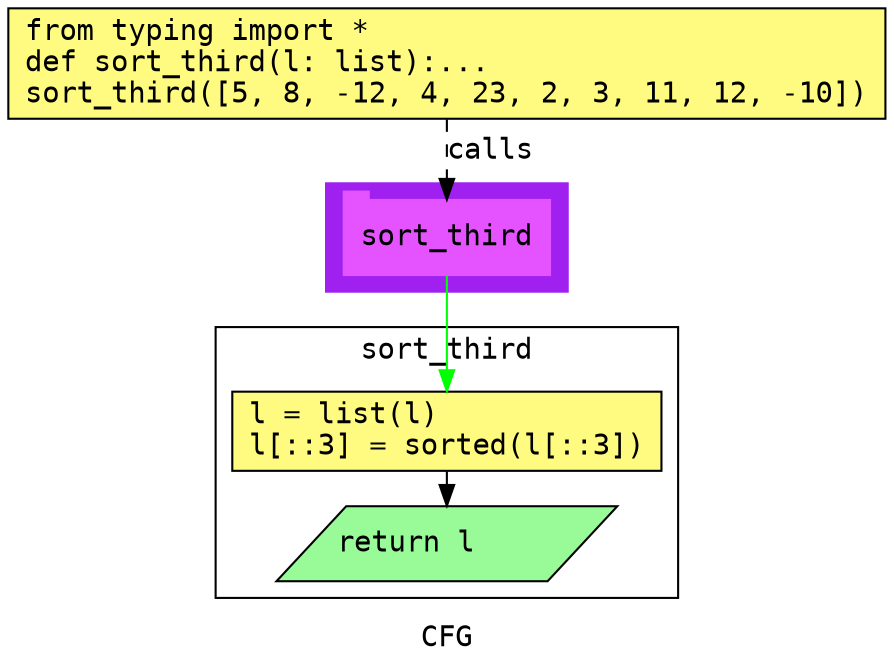 digraph cluster542CFG {
	graph [bb="0,0,421,314",
		compound=True,
		fontname="DejaVu Sans Mono",
		label=CFG,
		lheight=0.21,
		lp="210.5,11.5",
		lwidth=0.35,
		pack=False,
		rankdir=TB,
		ranksep=0.02
	];
	node [fontname="DejaVu Sans Mono",
		label="\N"
	];
	edge [fontname="DejaVu Sans Mono"];
	subgraph cluster_1 {
		graph [bb="152.5,178,268.5,230",
			color=purple,
			compound=true,
			fontname="DejaVu Sans Mono",
			label="",
			rankdir=TB,
			ranksep=0.02,
			shape=tab,
			style=filled
		];
		node [fontname="DejaVu Sans Mono"];
		edge [fontname="DejaVu Sans Mono"];
		9	[color="#E552FF",
			height=0.5,
			label=sort_third,
			linenum="[9]",
			pos="210.5,204",
			shape=tab,
			style=filled,
			width=1.375];
	}
	subgraph cluster4sort_third {
		graph [bb="99.5,31,321.5,161",
			compound=True,
			fontname="DejaVu Sans Mono",
			label=sort_third,
			lheight=0.21,
			lp="210.5,149.5",
			lwidth=1.15,
			pack=False,
			rankdir=TB,
			ranksep=0.02
		];
		node [fontname="DejaVu Sans Mono"];
		edge [fontname="DejaVu Sans Mono"];
		subgraph cluster_3 {
			graph [color=purple,
				compound=true,
				fontname="DejaVu Sans Mono",
				label="",
				rankdir=TB,
				ranksep=0.02,
				shape=tab,
				style=filled
			];
			node [fontname="DejaVu Sans Mono"];
			edge [fontname="DejaVu Sans Mono"];
		}
		3	[fillcolor="#FFFB81",
			height=0.52778,
			label="l = list(l)\ll[::3] = sorted(l[::3])\l",
			linenum="[5, 6]",
			pos="210.5,111",
			shape=rectangle,
			style="filled,solid",
			width=2.8611];
		6	[fillcolor="#98fb98",
			height=0.5,
			label="return l\l",
			linenum="[7]",
			pos="210.5,57",
			shape=parallelogram,
			style="filled,solid",
			width=2.1971];
		3 -> 6	[color=black,
			pos="e,210.5,75.216 210.5,91.813 210.5,89.708 210.5,87.527 210.5,85.334"];
	}
	1	[fillcolor="#FFFB81",
		height=0.73611,
		label="from typing import *\ldef sort_third(l: list):...\lsort_third([5, 8, -12, 4, 23, 2, 3, 11, 12, -10])\l",
		linenum="[1]",
		pos="210.5,287.5",
		shape=rectangle,
		style="filled,solid",
		width=5.8472];
	1 -> 9	[label=calls,
		lp="231.5,245.5",
		pos="e,210.5,222.13 210.5,260.71 210.5,251.66 210.5,241.47 210.5,232.3",
		style=dashed];
	9 -> 3	[color=green,
		pos="e,210.5,130.29 210.5,185.88 210.5,173.12 210.5,155.4 210.5,140.52"];
}
